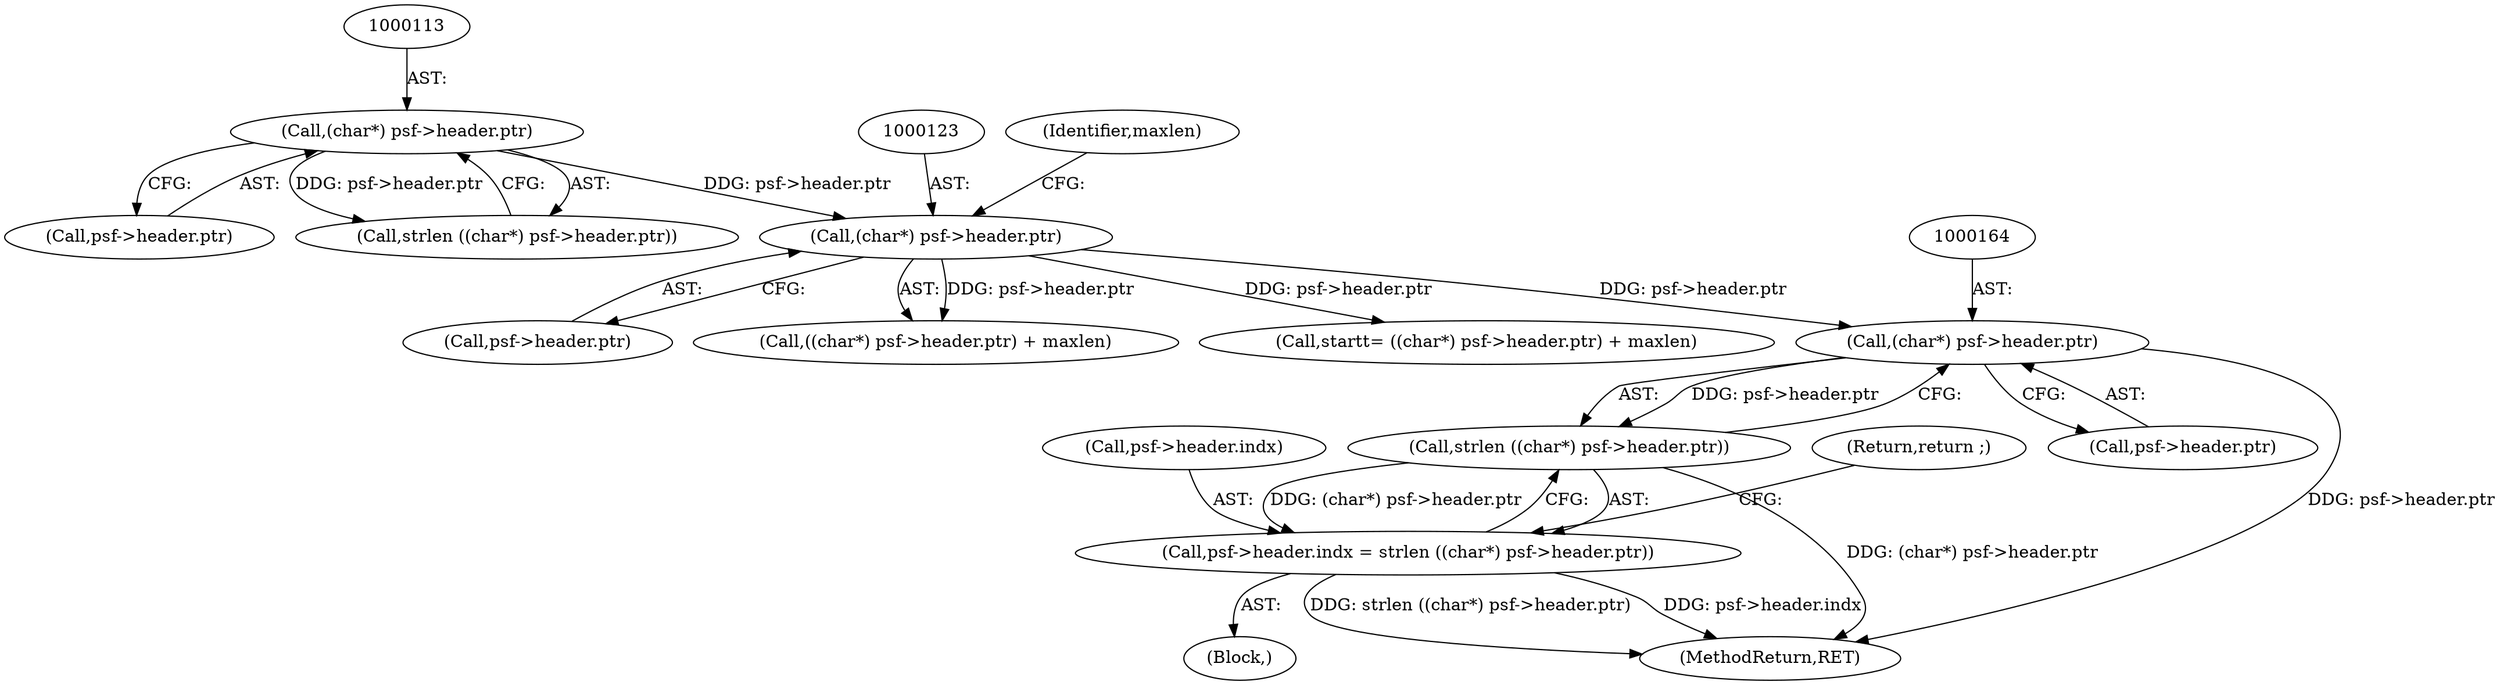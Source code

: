 digraph "0_libsndfile_708e996c87c5fae77b104ccfeb8f6db784c32074_15@pointer" {
"1000163" [label="(Call,(char*) psf->header.ptr)"];
"1000122" [label="(Call,(char*) psf->header.ptr)"];
"1000112" [label="(Call,(char*) psf->header.ptr)"];
"1000162" [label="(Call,strlen ((char*) psf->header.ptr))"];
"1000156" [label="(Call,psf->header.indx = strlen ((char*) psf->header.ptr))"];
"1000162" [label="(Call,strlen ((char*) psf->header.ptr))"];
"1000105" [label="(Block,)"];
"1000129" [label="(Identifier,maxlen)"];
"1000112" [label="(Call,(char*) psf->header.ptr)"];
"1000111" [label="(Call,strlen ((char*) psf->header.ptr))"];
"1000119" [label="(Call,start\t= ((char*) psf->header.ptr) + maxlen)"];
"1000170" [label="(Return,return ;)"];
"1000121" [label="(Call,((char*) psf->header.ptr) + maxlen)"];
"1000124" [label="(Call,psf->header.ptr)"];
"1000165" [label="(Call,psf->header.ptr)"];
"1000156" [label="(Call,psf->header.indx = strlen ((char*) psf->header.ptr))"];
"1000163" [label="(Call,(char*) psf->header.ptr)"];
"1000114" [label="(Call,psf->header.ptr)"];
"1000157" [label="(Call,psf->header.indx)"];
"1000171" [label="(MethodReturn,RET)"];
"1000122" [label="(Call,(char*) psf->header.ptr)"];
"1000163" -> "1000162"  [label="AST: "];
"1000163" -> "1000165"  [label="CFG: "];
"1000164" -> "1000163"  [label="AST: "];
"1000165" -> "1000163"  [label="AST: "];
"1000162" -> "1000163"  [label="CFG: "];
"1000163" -> "1000171"  [label="DDG: psf->header.ptr"];
"1000163" -> "1000162"  [label="DDG: psf->header.ptr"];
"1000122" -> "1000163"  [label="DDG: psf->header.ptr"];
"1000122" -> "1000121"  [label="AST: "];
"1000122" -> "1000124"  [label="CFG: "];
"1000123" -> "1000122"  [label="AST: "];
"1000124" -> "1000122"  [label="AST: "];
"1000129" -> "1000122"  [label="CFG: "];
"1000122" -> "1000119"  [label="DDG: psf->header.ptr"];
"1000122" -> "1000121"  [label="DDG: psf->header.ptr"];
"1000112" -> "1000122"  [label="DDG: psf->header.ptr"];
"1000112" -> "1000111"  [label="AST: "];
"1000112" -> "1000114"  [label="CFG: "];
"1000113" -> "1000112"  [label="AST: "];
"1000114" -> "1000112"  [label="AST: "];
"1000111" -> "1000112"  [label="CFG: "];
"1000112" -> "1000111"  [label="DDG: psf->header.ptr"];
"1000162" -> "1000156"  [label="AST: "];
"1000156" -> "1000162"  [label="CFG: "];
"1000162" -> "1000171"  [label="DDG: (char*) psf->header.ptr"];
"1000162" -> "1000156"  [label="DDG: (char*) psf->header.ptr"];
"1000156" -> "1000105"  [label="AST: "];
"1000157" -> "1000156"  [label="AST: "];
"1000170" -> "1000156"  [label="CFG: "];
"1000156" -> "1000171"  [label="DDG: psf->header.indx"];
"1000156" -> "1000171"  [label="DDG: strlen ((char*) psf->header.ptr)"];
}
